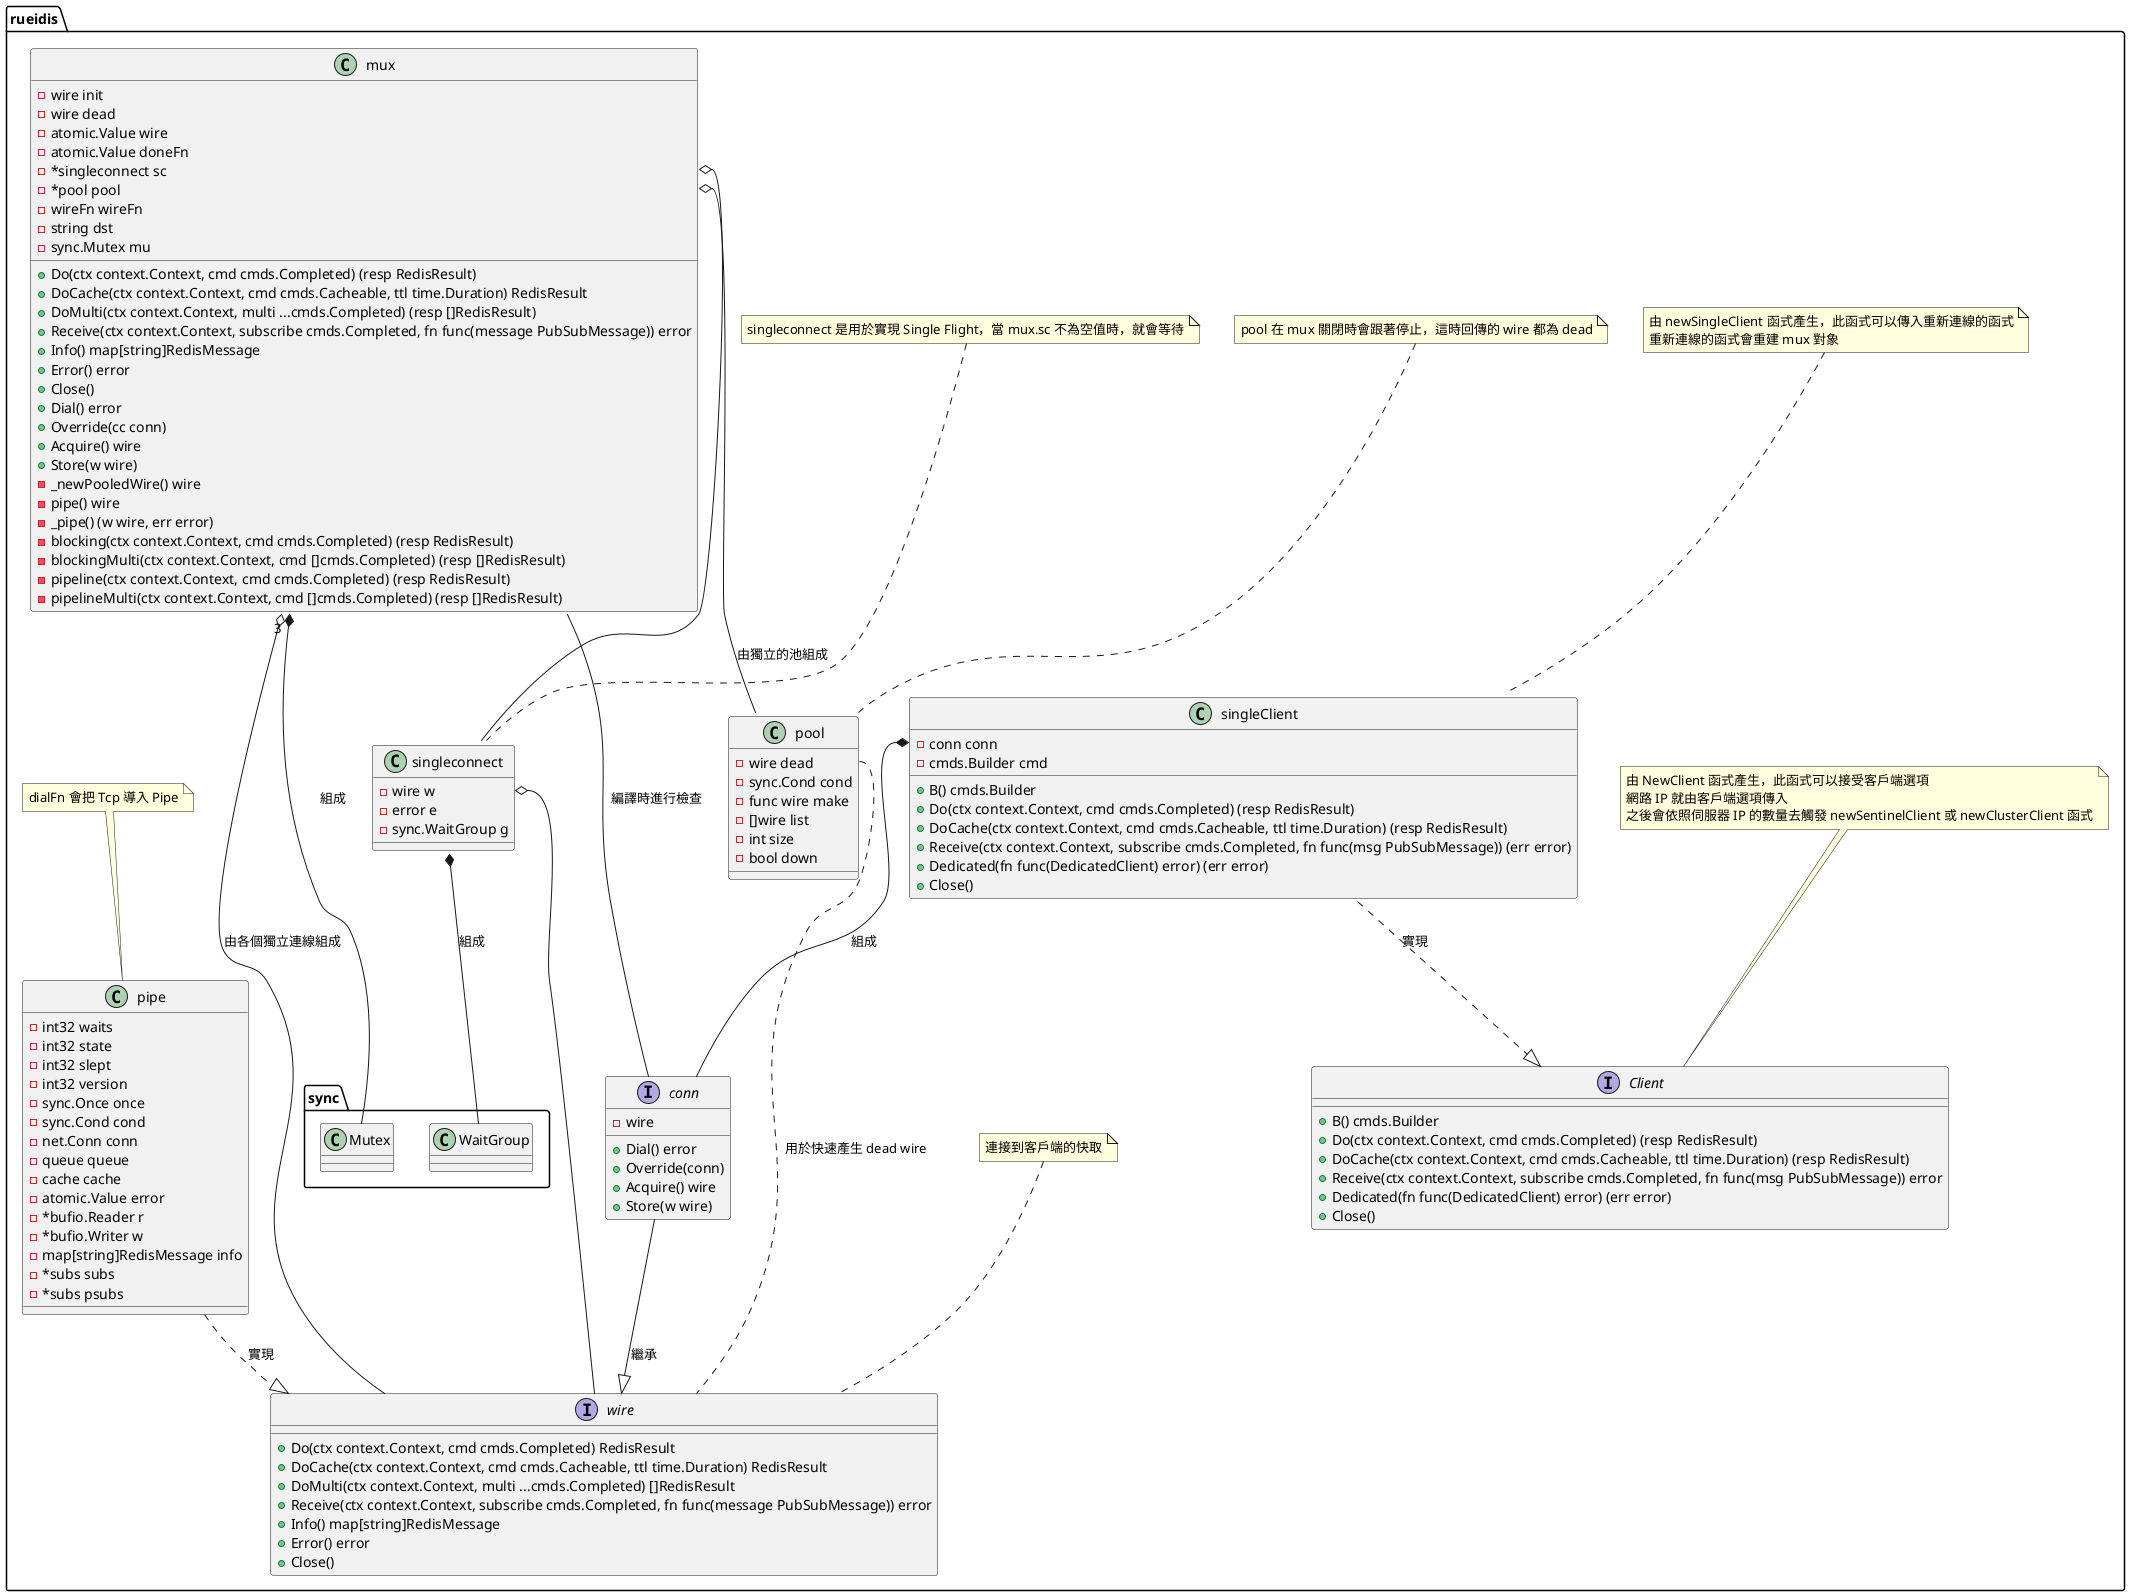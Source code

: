 @startuml

package rueidis {
    interface Client {
        + B() cmds.Builder
        + Do(ctx context.Context, cmd cmds.Completed) (resp RedisResult)
        + DoCache(ctx context.Context, cmd cmds.Cacheable, ttl time.Duration) (resp RedisResult)
        + Receive(ctx context.Context, subscribe cmds.Completed, fn func(msg PubSubMessage)) error
        + Dedicated(fn func(DedicatedClient) error) (err error)
        + Close()
    }
    note top of Client { 
        由 NewClient 函式產生，此函式可以接受客戶端選項
        網路 IP 就由客戶端選項傳入
        之後會依照伺服器 IP 的數量去觸發 newSentinelClient 或 newClusterClient 函式
    }
    
    class singleClient {
        - conn conn
        - cmds.Builder cmd
        + B() cmds.Builder
        + Do(ctx context.Context, cmd cmds.Completed) (resp RedisResult)
        + DoCache(ctx context.Context, cmd cmds.Cacheable, ttl time.Duration) (resp RedisResult)
        + Receive(ctx context.Context, subscribe cmds.Completed, fn func(msg PubSubMessage)) (err error)
        + Dedicated(fn func(DedicatedClient) error) (err error)
        + Close()
    }
    note top of singleClient { 
        由 newSingleClient 函式產生，此函式可以傳入重新連線的函式
        重新連線的函式會重建 mux 對象
    }

    interface wire {
        + Do(ctx context.Context, cmd cmds.Completed) RedisResult
        + DoCache(ctx context.Context, cmd cmds.Cacheable, ttl time.Duration) RedisResult
        + DoMulti(ctx context.Context, multi ...cmds.Completed) []RedisResult
        + Receive(ctx context.Context, subscribe cmds.Completed, fn func(message PubSubMessage)) error
        + Info() map[string]RedisMessage
        + Error() error
        + Close()
    }
    note top of wire { 
        連接到客戶端的快取
    }
    
    interface conn {
        - wire
        + Dial() error
        + Override(conn)
        + Acquire() wire
        + Store(w wire)
    }

    class singleconnect {
        - wire w
        - error e
        - sync.WaitGroup g
    }
    note top of singleconnect { 
        singleconnect 是用於實現 Single Flight，當 mux.sc 不為空值時，就會等待
    }
    
    class pool {
        - wire dead
        - sync.Cond cond
        - func wire make
        - []wire list
        - int size
        - bool down
    }
    note top of pool { 
        pool 在 mux 關閉時會跟著停止，這時回傳的 wire 都為 dead
    }
    
    class mux {
        - wire init
        - wire dead
        - atomic.Value wire
        - atomic.Value doneFn
        - *singleconnect sc
        - *pool pool
        - wireFn wireFn
        - string dst
        - sync.Mutex mu
        + Do(ctx context.Context, cmd cmds.Completed) (resp RedisResult)
        + DoCache(ctx context.Context, cmd cmds.Cacheable, ttl time.Duration) RedisResult
        + DoMulti(ctx context.Context, multi ...cmds.Completed) (resp []RedisResult)
        + Receive(ctx context.Context, subscribe cmds.Completed, fn func(message PubSubMessage)) error
        + Info() map[string]RedisMessage
        + Error() error
        + Close()
        + Dial() error
        + Override(cc conn)
        + Acquire() wire
        + Store(w wire)
        - _newPooledWire() wire
        - pipe() wire
        - _pipe() (w wire, err error)
        - blocking(ctx context.Context, cmd cmds.Completed) (resp RedisResult)
        - blockingMulti(ctx context.Context, cmd []cmds.Completed) (resp []RedisResult)
        - pipeline(ctx context.Context, cmd cmds.Completed) (resp RedisResult)
        - pipelineMulti(ctx context.Context, cmd []cmds.Completed) (resp []RedisResult)
    }
    
    class pipe {
        - int32 waits
        - int32 state
        - int32 slept
        - int32 version
        - sync.Once once
        - sync.Cond cond
        - net.Conn conn
        - queue queue
        - cache cache
        - atomic.Value error
        - *bufio.Reader r
        - *bufio.Writer w
        - map[string]RedisMessage info
        - *subs subs
        - *subs psubs
    }
    note top of pipe { 
        dialFn 會把 Tcp 導入 Pipe
    }
    
    singleconnect::w o-- wire
    mux "3" o-- wire: 由各個獨立連線組成
    
    mux::pool o-- pool: 由獨立的池組成
    mux::sc o-- singleconnect
    
    
    singleClient ..|> Client: 實現
    singleClient::conn *-- conn: 組成
    conn --|> wire: 繼承
    
    singleconnect *-- sync.WaitGroup: 組成
    
    mux --- conn: 編譯時進行檢查
    mux *-- sync.Mutex: 組成
    
    pipe ..|> wire: 實現
    pool::dead ... wire: 用於快速產生 dead wire 
}


@enduml
